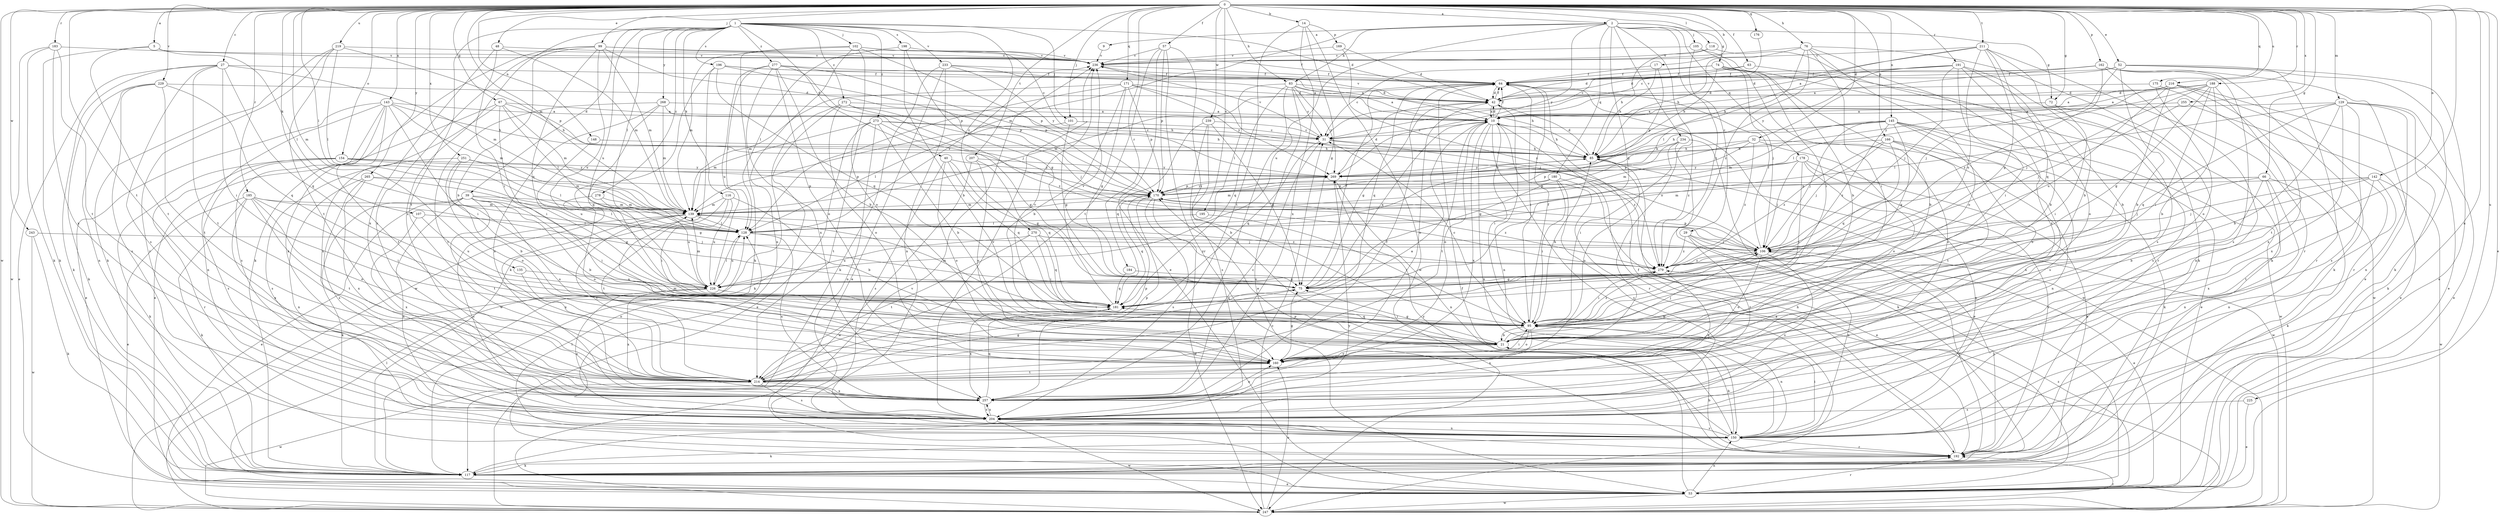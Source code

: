 strict digraph  {
0;
1;
2;
5;
9;
10;
14;
17;
21;
27;
29;
31;
32;
39;
40;
42;
48;
52;
53;
57;
63;
64;
66;
67;
72;
74;
75;
76;
83;
85;
95;
99;
101;
102;
105;
106;
107;
116;
117;
118;
128;
129;
135;
139;
142;
143;
145;
148;
150;
154;
160;
162;
166;
169;
170;
171;
175;
176;
178;
180;
181;
183;
184;
185;
188;
191;
192;
195;
196;
198;
204;
207;
211;
214;
216;
219;
225;
226;
229;
233;
234;
236;
239;
243;
247;
251;
255;
257;
265;
268;
269;
270;
272;
273;
277;
278;
279;
0 -> 2  [label=a];
0 -> 5  [label=a];
0 -> 14  [label=b];
0 -> 17  [label=b];
0 -> 27  [label=c];
0 -> 32  [label=d];
0 -> 48  [label=e];
0 -> 52  [label=e];
0 -> 53  [label=e];
0 -> 57  [label=f];
0 -> 63  [label=f];
0 -> 66  [label=g];
0 -> 67  [label=g];
0 -> 72  [label=g];
0 -> 76  [label=h];
0 -> 83  [label=h];
0 -> 95  [label=i];
0 -> 99  [label=j];
0 -> 101  [label=j];
0 -> 107  [label=k];
0 -> 118  [label=l];
0 -> 128  [label=l];
0 -> 129  [label=m];
0 -> 135  [label=m];
0 -> 139  [label=m];
0 -> 142  [label=n];
0 -> 143  [label=n];
0 -> 145  [label=n];
0 -> 148  [label=n];
0 -> 150  [label=n];
0 -> 154  [label=o];
0 -> 162  [label=p];
0 -> 166  [label=p];
0 -> 171  [label=q];
0 -> 175  [label=q];
0 -> 176  [label=q];
0 -> 183  [label=r];
0 -> 184  [label=r];
0 -> 185  [label=r];
0 -> 188  [label=r];
0 -> 191  [label=r];
0 -> 195  [label=s];
0 -> 207  [label=t];
0 -> 211  [label=t];
0 -> 214  [label=t];
0 -> 216  [label=u];
0 -> 219  [label=u];
0 -> 225  [label=u];
0 -> 229  [label=v];
0 -> 239  [label=w];
0 -> 243  [label=w];
0 -> 247  [label=w];
0 -> 251  [label=x];
0 -> 255  [label=x];
0 -> 265  [label=y];
1 -> 39  [label=d];
1 -> 40  [label=d];
1 -> 42  [label=d];
1 -> 101  [label=j];
1 -> 102  [label=j];
1 -> 116  [label=k];
1 -> 128  [label=l];
1 -> 196  [label=s];
1 -> 198  [label=s];
1 -> 214  [label=t];
1 -> 226  [label=u];
1 -> 233  [label=v];
1 -> 257  [label=x];
1 -> 268  [label=y];
1 -> 270  [label=z];
1 -> 272  [label=z];
1 -> 273  [label=z];
1 -> 277  [label=z];
1 -> 278  [label=z];
2 -> 9  [label=a];
2 -> 29  [label=c];
2 -> 72  [label=g];
2 -> 74  [label=g];
2 -> 75  [label=g];
2 -> 83  [label=h];
2 -> 105  [label=j];
2 -> 139  [label=m];
2 -> 160  [label=o];
2 -> 178  [label=q];
2 -> 180  [label=q];
2 -> 226  [label=u];
2 -> 234  [label=v];
2 -> 269  [label=y];
5 -> 117  [label=k];
5 -> 128  [label=l];
5 -> 214  [label=t];
5 -> 236  [label=v];
9 -> 236  [label=v];
10 -> 31  [label=c];
10 -> 42  [label=d];
10 -> 64  [label=f];
10 -> 85  [label=h];
10 -> 95  [label=i];
10 -> 150  [label=n];
10 -> 160  [label=o];
10 -> 192  [label=r];
10 -> 214  [label=t];
10 -> 247  [label=w];
10 -> 257  [label=x];
10 -> 279  [label=z];
14 -> 75  [label=g];
14 -> 169  [label=p];
14 -> 214  [label=t];
14 -> 247  [label=w];
14 -> 257  [label=x];
17 -> 64  [label=f];
17 -> 85  [label=h];
17 -> 170  [label=p];
21 -> 75  [label=g];
21 -> 106  [label=j];
21 -> 160  [label=o];
21 -> 236  [label=v];
27 -> 53  [label=e];
27 -> 64  [label=f];
27 -> 95  [label=i];
27 -> 117  [label=k];
27 -> 139  [label=m];
27 -> 181  [label=q];
27 -> 204  [label=s];
27 -> 214  [label=t];
29 -> 53  [label=e];
29 -> 106  [label=j];
29 -> 150  [label=n];
29 -> 214  [label=t];
29 -> 279  [label=z];
31 -> 85  [label=h];
31 -> 181  [label=q];
31 -> 236  [label=v];
31 -> 279  [label=z];
32 -> 85  [label=h];
32 -> 139  [label=m];
32 -> 150  [label=n];
32 -> 160  [label=o];
32 -> 170  [label=p];
32 -> 279  [label=z];
39 -> 21  [label=b];
39 -> 53  [label=e];
39 -> 95  [label=i];
39 -> 117  [label=k];
39 -> 128  [label=l];
39 -> 139  [label=m];
39 -> 150  [label=n];
39 -> 160  [label=o];
39 -> 214  [label=t];
40 -> 75  [label=g];
40 -> 160  [label=o];
40 -> 181  [label=q];
40 -> 204  [label=s];
40 -> 269  [label=y];
42 -> 10  [label=a];
42 -> 64  [label=f];
42 -> 75  [label=g];
42 -> 150  [label=n];
42 -> 160  [label=o];
42 -> 236  [label=v];
48 -> 95  [label=i];
48 -> 139  [label=m];
48 -> 236  [label=v];
48 -> 257  [label=x];
52 -> 21  [label=b];
52 -> 42  [label=d];
52 -> 53  [label=e];
52 -> 64  [label=f];
52 -> 106  [label=j];
52 -> 117  [label=k];
52 -> 192  [label=r];
53 -> 64  [label=f];
53 -> 128  [label=l];
53 -> 150  [label=n];
53 -> 192  [label=r];
53 -> 247  [label=w];
53 -> 279  [label=z];
57 -> 53  [label=e];
57 -> 95  [label=i];
57 -> 170  [label=p];
57 -> 192  [label=r];
57 -> 214  [label=t];
57 -> 236  [label=v];
63 -> 21  [label=b];
63 -> 42  [label=d];
63 -> 64  [label=f];
64 -> 42  [label=d];
64 -> 95  [label=i];
64 -> 139  [label=m];
64 -> 181  [label=q];
64 -> 247  [label=w];
66 -> 21  [label=b];
66 -> 106  [label=j];
66 -> 117  [label=k];
66 -> 139  [label=m];
66 -> 150  [label=n];
66 -> 170  [label=p];
66 -> 257  [label=x];
67 -> 10  [label=a];
67 -> 53  [label=e];
67 -> 85  [label=h];
67 -> 95  [label=i];
67 -> 128  [label=l];
67 -> 139  [label=m];
67 -> 257  [label=x];
72 -> 10  [label=a];
72 -> 95  [label=i];
72 -> 204  [label=s];
74 -> 21  [label=b];
74 -> 31  [label=c];
74 -> 64  [label=f];
74 -> 85  [label=h];
74 -> 106  [label=j];
74 -> 192  [label=r];
74 -> 204  [label=s];
75 -> 10  [label=a];
75 -> 64  [label=f];
75 -> 181  [label=q];
76 -> 85  [label=h];
76 -> 95  [label=i];
76 -> 117  [label=k];
76 -> 128  [label=l];
76 -> 160  [label=o];
76 -> 236  [label=v];
76 -> 257  [label=x];
76 -> 279  [label=z];
83 -> 10  [label=a];
83 -> 31  [label=c];
83 -> 42  [label=d];
83 -> 53  [label=e];
83 -> 85  [label=h];
83 -> 128  [label=l];
83 -> 181  [label=q];
83 -> 257  [label=x];
83 -> 269  [label=y];
85 -> 42  [label=d];
85 -> 160  [label=o];
85 -> 247  [label=w];
85 -> 269  [label=y];
95 -> 21  [label=b];
95 -> 31  [label=c];
95 -> 64  [label=f];
95 -> 85  [label=h];
95 -> 150  [label=n];
95 -> 160  [label=o];
95 -> 181  [label=q];
95 -> 257  [label=x];
95 -> 279  [label=z];
99 -> 21  [label=b];
99 -> 64  [label=f];
99 -> 117  [label=k];
99 -> 139  [label=m];
99 -> 170  [label=p];
99 -> 181  [label=q];
99 -> 226  [label=u];
99 -> 236  [label=v];
99 -> 257  [label=x];
101 -> 31  [label=c];
101 -> 75  [label=g];
101 -> 128  [label=l];
102 -> 31  [label=c];
102 -> 117  [label=k];
102 -> 139  [label=m];
102 -> 150  [label=n];
102 -> 160  [label=o];
102 -> 170  [label=p];
102 -> 236  [label=v];
105 -> 21  [label=b];
105 -> 95  [label=i];
105 -> 236  [label=v];
105 -> 279  [label=z];
106 -> 64  [label=f];
106 -> 160  [label=o];
106 -> 170  [label=p];
106 -> 192  [label=r];
106 -> 204  [label=s];
106 -> 279  [label=z];
107 -> 128  [label=l];
107 -> 226  [label=u];
107 -> 257  [label=x];
116 -> 21  [label=b];
116 -> 95  [label=i];
116 -> 139  [label=m];
116 -> 214  [label=t];
116 -> 226  [label=u];
117 -> 53  [label=e];
117 -> 269  [label=y];
118 -> 85  [label=h];
118 -> 117  [label=k];
118 -> 236  [label=v];
128 -> 106  [label=j];
128 -> 226  [label=u];
128 -> 236  [label=v];
128 -> 257  [label=x];
129 -> 10  [label=a];
129 -> 21  [label=b];
129 -> 53  [label=e];
129 -> 117  [label=k];
129 -> 128  [label=l];
129 -> 150  [label=n];
129 -> 181  [label=q];
129 -> 204  [label=s];
129 -> 257  [label=x];
135 -> 160  [label=o];
135 -> 226  [label=u];
139 -> 128  [label=l];
139 -> 204  [label=s];
139 -> 214  [label=t];
139 -> 257  [label=x];
139 -> 279  [label=z];
142 -> 95  [label=i];
142 -> 106  [label=j];
142 -> 150  [label=n];
142 -> 170  [label=p];
142 -> 214  [label=t];
142 -> 247  [label=w];
143 -> 10  [label=a];
143 -> 53  [label=e];
143 -> 85  [label=h];
143 -> 95  [label=i];
143 -> 139  [label=m];
143 -> 150  [label=n];
143 -> 204  [label=s];
143 -> 214  [label=t];
143 -> 257  [label=x];
145 -> 31  [label=c];
145 -> 53  [label=e];
145 -> 75  [label=g];
145 -> 85  [label=h];
145 -> 106  [label=j];
145 -> 139  [label=m];
145 -> 160  [label=o];
145 -> 204  [label=s];
145 -> 247  [label=w];
145 -> 279  [label=z];
148 -> 85  [label=h];
148 -> 226  [label=u];
150 -> 21  [label=b];
150 -> 95  [label=i];
150 -> 117  [label=k];
150 -> 170  [label=p];
150 -> 192  [label=r];
150 -> 204  [label=s];
154 -> 117  [label=k];
154 -> 128  [label=l];
154 -> 170  [label=p];
154 -> 192  [label=r];
154 -> 204  [label=s];
154 -> 269  [label=y];
160 -> 75  [label=g];
160 -> 95  [label=i];
160 -> 139  [label=m];
160 -> 214  [label=t];
162 -> 10  [label=a];
162 -> 42  [label=d];
162 -> 53  [label=e];
162 -> 64  [label=f];
162 -> 117  [label=k];
162 -> 160  [label=o];
162 -> 204  [label=s];
162 -> 279  [label=z];
166 -> 85  [label=h];
166 -> 106  [label=j];
166 -> 117  [label=k];
166 -> 181  [label=q];
166 -> 214  [label=t];
166 -> 257  [label=x];
166 -> 279  [label=z];
169 -> 42  [label=d];
169 -> 236  [label=v];
169 -> 279  [label=z];
170 -> 139  [label=m];
170 -> 181  [label=q];
170 -> 204  [label=s];
170 -> 247  [label=w];
170 -> 269  [label=y];
170 -> 279  [label=z];
171 -> 21  [label=b];
171 -> 42  [label=d];
171 -> 75  [label=g];
171 -> 106  [label=j];
171 -> 128  [label=l];
171 -> 139  [label=m];
171 -> 170  [label=p];
171 -> 269  [label=y];
175 -> 42  [label=d];
175 -> 150  [label=n];
175 -> 247  [label=w];
176 -> 31  [label=c];
178 -> 95  [label=i];
178 -> 106  [label=j];
178 -> 117  [label=k];
178 -> 150  [label=n];
178 -> 170  [label=p];
178 -> 192  [label=r];
178 -> 269  [label=y];
180 -> 53  [label=e];
180 -> 95  [label=i];
180 -> 139  [label=m];
180 -> 170  [label=p];
180 -> 204  [label=s];
181 -> 95  [label=i];
181 -> 106  [label=j];
181 -> 139  [label=m];
181 -> 236  [label=v];
181 -> 257  [label=x];
183 -> 117  [label=k];
183 -> 214  [label=t];
183 -> 236  [label=v];
183 -> 247  [label=w];
183 -> 257  [label=x];
184 -> 75  [label=g];
184 -> 181  [label=q];
185 -> 53  [label=e];
185 -> 75  [label=g];
185 -> 95  [label=i];
185 -> 117  [label=k];
185 -> 139  [label=m];
185 -> 160  [label=o];
185 -> 214  [label=t];
185 -> 257  [label=x];
188 -> 10  [label=a];
188 -> 21  [label=b];
188 -> 42  [label=d];
188 -> 75  [label=g];
188 -> 95  [label=i];
188 -> 106  [label=j];
188 -> 214  [label=t];
188 -> 269  [label=y];
191 -> 21  [label=b];
191 -> 64  [label=f];
191 -> 85  [label=h];
191 -> 95  [label=i];
191 -> 106  [label=j];
191 -> 160  [label=o];
191 -> 204  [label=s];
191 -> 269  [label=y];
192 -> 21  [label=b];
192 -> 64  [label=f];
192 -> 85  [label=h];
192 -> 106  [label=j];
192 -> 117  [label=k];
192 -> 128  [label=l];
192 -> 269  [label=y];
195 -> 95  [label=i];
195 -> 128  [label=l];
196 -> 10  [label=a];
196 -> 64  [label=f];
196 -> 117  [label=k];
196 -> 170  [label=p];
196 -> 181  [label=q];
196 -> 247  [label=w];
198 -> 21  [label=b];
198 -> 75  [label=g];
198 -> 128  [label=l];
198 -> 236  [label=v];
204 -> 150  [label=n];
204 -> 236  [label=v];
204 -> 247  [label=w];
204 -> 257  [label=x];
207 -> 160  [label=o];
207 -> 181  [label=q];
207 -> 247  [label=w];
207 -> 269  [label=y];
211 -> 10  [label=a];
211 -> 21  [label=b];
211 -> 31  [label=c];
211 -> 75  [label=g];
211 -> 181  [label=q];
211 -> 192  [label=r];
211 -> 226  [label=u];
211 -> 236  [label=v];
214 -> 10  [label=a];
214 -> 75  [label=g];
214 -> 170  [label=p];
214 -> 204  [label=s];
214 -> 247  [label=w];
214 -> 257  [label=x];
216 -> 10  [label=a];
216 -> 42  [label=d];
216 -> 53  [label=e];
216 -> 95  [label=i];
216 -> 128  [label=l];
216 -> 192  [label=r];
216 -> 226  [label=u];
216 -> 257  [label=x];
219 -> 117  [label=k];
219 -> 128  [label=l];
219 -> 170  [label=p];
219 -> 192  [label=r];
219 -> 214  [label=t];
219 -> 236  [label=v];
225 -> 53  [label=e];
225 -> 204  [label=s];
226 -> 95  [label=i];
226 -> 128  [label=l];
226 -> 139  [label=m];
226 -> 204  [label=s];
226 -> 257  [label=x];
229 -> 42  [label=d];
229 -> 117  [label=k];
229 -> 150  [label=n];
229 -> 181  [label=q];
229 -> 204  [label=s];
229 -> 214  [label=t];
233 -> 10  [label=a];
233 -> 53  [label=e];
233 -> 64  [label=f];
233 -> 117  [label=k];
233 -> 150  [label=n];
233 -> 269  [label=y];
234 -> 53  [label=e];
234 -> 75  [label=g];
234 -> 85  [label=h];
234 -> 95  [label=i];
234 -> 117  [label=k];
236 -> 64  [label=f];
239 -> 21  [label=b];
239 -> 31  [label=c];
239 -> 75  [label=g];
239 -> 181  [label=q];
239 -> 204  [label=s];
243 -> 106  [label=j];
243 -> 117  [label=k];
243 -> 247  [label=w];
247 -> 10  [label=a];
247 -> 31  [label=c];
247 -> 160  [label=o];
247 -> 192  [label=r];
247 -> 236  [label=v];
251 -> 21  [label=b];
251 -> 139  [label=m];
251 -> 160  [label=o];
251 -> 204  [label=s];
251 -> 269  [label=y];
255 -> 10  [label=a];
255 -> 53  [label=e];
255 -> 106  [label=j];
257 -> 31  [label=c];
257 -> 64  [label=f];
257 -> 160  [label=o];
257 -> 170  [label=p];
257 -> 181  [label=q];
257 -> 204  [label=s];
265 -> 75  [label=g];
265 -> 150  [label=n];
265 -> 170  [label=p];
265 -> 204  [label=s];
265 -> 257  [label=x];
268 -> 10  [label=a];
268 -> 85  [label=h];
268 -> 139  [label=m];
268 -> 181  [label=q];
268 -> 214  [label=t];
268 -> 257  [label=x];
269 -> 42  [label=d];
269 -> 85  [label=h];
269 -> 150  [label=n];
269 -> 170  [label=p];
270 -> 95  [label=i];
270 -> 106  [label=j];
270 -> 181  [label=q];
270 -> 214  [label=t];
270 -> 226  [label=u];
270 -> 279  [label=z];
272 -> 10  [label=a];
272 -> 106  [label=j];
272 -> 117  [label=k];
272 -> 160  [label=o];
272 -> 247  [label=w];
272 -> 279  [label=z];
273 -> 21  [label=b];
273 -> 31  [label=c];
273 -> 53  [label=e];
273 -> 75  [label=g];
273 -> 85  [label=h];
273 -> 139  [label=m];
273 -> 150  [label=n];
273 -> 214  [label=t];
277 -> 21  [label=b];
277 -> 64  [label=f];
277 -> 106  [label=j];
277 -> 128  [label=l];
277 -> 160  [label=o];
277 -> 170  [label=p];
277 -> 226  [label=u];
277 -> 257  [label=x];
278 -> 139  [label=m];
278 -> 160  [label=o];
278 -> 226  [label=u];
279 -> 75  [label=g];
279 -> 95  [label=i];
279 -> 226  [label=u];
279 -> 257  [label=x];
}
